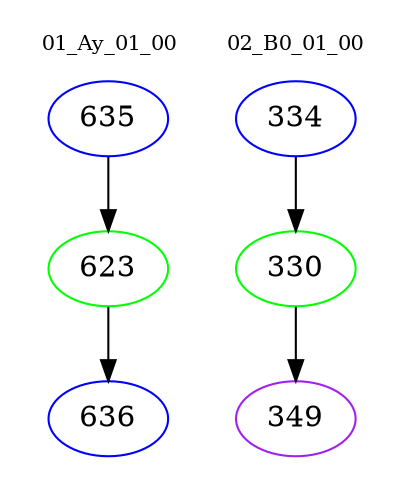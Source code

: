 digraph{
subgraph cluster_0 {
color = white
label = "01_Ay_01_00";
fontsize=10;
T0_635 [label="635", color="blue"]
T0_635 -> T0_623 [color="black"]
T0_623 [label="623", color="green"]
T0_623 -> T0_636 [color="black"]
T0_636 [label="636", color="blue"]
}
subgraph cluster_1 {
color = white
label = "02_B0_01_00";
fontsize=10;
T1_334 [label="334", color="blue"]
T1_334 -> T1_330 [color="black"]
T1_330 [label="330", color="green"]
T1_330 -> T1_349 [color="black"]
T1_349 [label="349", color="purple"]
}
}
